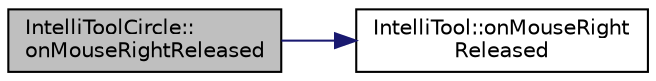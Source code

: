 digraph "IntelliToolCircle::onMouseRightReleased"
{
 // LATEX_PDF_SIZE
  edge [fontname="Helvetica",fontsize="10",labelfontname="Helvetica",labelfontsize="10"];
  node [fontname="Helvetica",fontsize="10",shape=record];
  rankdir="LR";
  Node1 [label="IntelliToolCircle::\lonMouseRightReleased",height=0.2,width=0.4,color="black", fillcolor="grey75", style="filled", fontcolor="black",tooltip="A function managing the right click Released of a Mouse. Merging the Canvas to Active...."];
  Node1 -> Node2 [color="midnightblue",fontsize="10",style="solid",fontname="Helvetica"];
  Node2 [label="IntelliTool::onMouseRight\lReleased",height=0.2,width=0.4,color="black", fillcolor="white", style="filled",URL="$class_intelli_tool.html#a16189b00307c6d7e89f28198f54404b0",tooltip="A function managing the right click Released of a Mouse. Merging the Canvas to Active...."];
}
